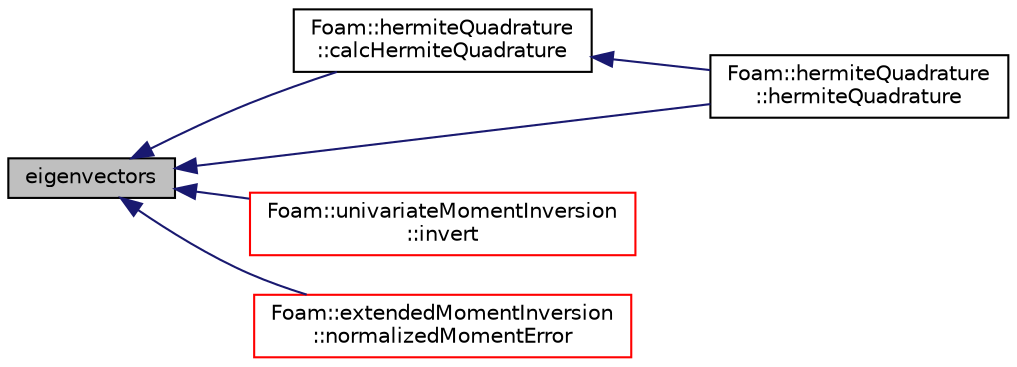 digraph "eigenvectors"
{
  bgcolor="transparent";
  edge [fontname="Helvetica",fontsize="10",labelfontname="Helvetica",labelfontsize="10"];
  node [fontname="Helvetica",fontsize="10",shape=record];
  rankdir="LR";
  Node1 [label="eigenvectors",height=0.2,width=0.4,color="black", fillcolor="grey75", style="filled", fontcolor="black"];
  Node1 -> Node2 [dir="back",color="midnightblue",fontsize="10",style="solid",fontname="Helvetica"];
  Node2 [label="Foam::hermiteQuadrature\l::calcHermiteQuadrature",height=0.2,width=0.4,color="black",URL="$a00087.html#a34322b582d3e8a8ffe6326d70f188fe7"];
  Node2 -> Node3 [dir="back",color="midnightblue",fontsize="10",style="solid",fontname="Helvetica"];
  Node3 [label="Foam::hermiteQuadrature\l::hermiteQuadrature",height=0.2,width=0.4,color="black",URL="$a00087.html#a54fda1eff92961a4338bb81d11e3eac7",tooltip="Construct from a scalarDiagonalMatrix. "];
  Node1 -> Node3 [dir="back",color="midnightblue",fontsize="10",style="solid",fontname="Helvetica"];
  Node1 -> Node4 [dir="back",color="midnightblue",fontsize="10",style="solid",fontname="Helvetica"];
  Node4 [label="Foam::univariateMomentInversion\l::invert",height=0.2,width=0.4,color="red",URL="$a00214.html#af2d72953108395e48c42760a2f79fa5b",tooltip="Invert the set of moments to compute weights and abscissae. "];
  Node1 -> Node5 [dir="back",color="midnightblue",fontsize="10",style="solid",fontname="Helvetica"];
  Node5 [label="Foam::extendedMomentInversion\l::normalizedMomentError",height=0.2,width=0.4,color="red",URL="$a00065.html#a21b737ce5ace3ad03f53c403f8e33127",tooltip="Compute the normalized moment error. "];
}
